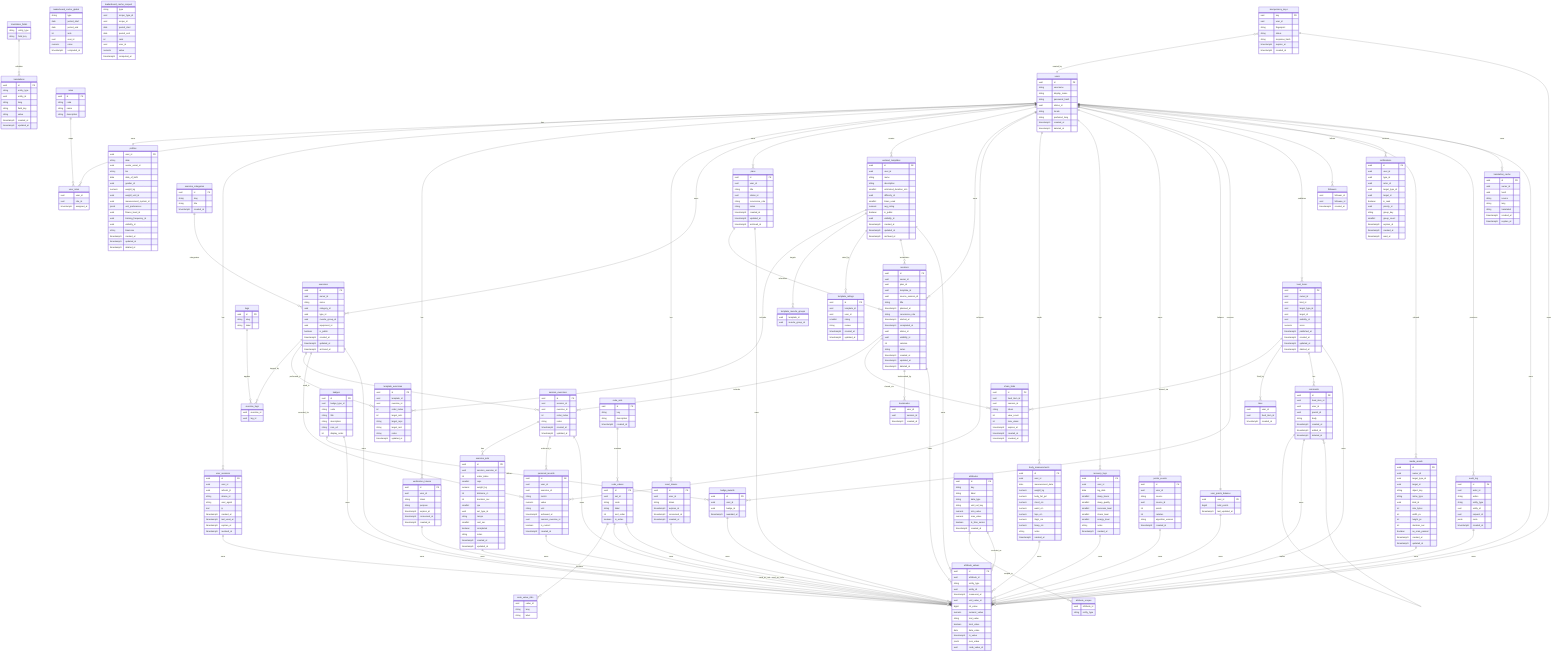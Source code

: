 erDiagram
  %% ========= Core Identity =========
  users {
    uuid id PK
    string username
    string display_name
    string password_hash
    uuid status_id
    string locale
    string preferred_lang
    timestamptz created_at
    timestamptz deleted_at
  }

  roles {
    uuid id PK
    string code
    string name
    string description
  }

  user_roles {
    uuid user_id
    uuid role_id
    timestamptz assigned_at
  }

  profiles {
    uuid user_id PK
    string alias
    uuid avatar_asset_id
    string bio
    date date_of_birth
    uuid gender_id
    numeric weight_kg
    uuid weight_unit_id
    uuid measurement_system_id
    jsonb unit_preferences
    uuid fitness_level_id
    uuid training_frequency_id
    uuid visibility_id
    string timezone
    timestamptz created_at
    timestamptz updated_at
    timestamptz deleted_at
  }

  user_sessions {
    uuid id PK
    uuid user_id
    uuid refresh_jti
    string device_id
    string user_agent
    inet ip
    timestamptz created_at
    timestamptz last_used_at
    timestamptz expires_at
    timestamptz revoked_at
  }

  verification_tokens {
    uuid id PK
    uuid user_id
    string token
    string purpose
    timestamptz expires_at
    timestamptz consumed_at
    timestamptz created_at
  }

  reset_tokens {
    uuid id PK
    uuid user_id
    string token
    timestamptz expires_at
    timestamptz consumed_at
    timestamptz created_at
  }

  %% ========= Catalog & i18n =========
  exercise_categories {
    uuid id PK
    string slug
    string title
    timestamptz created_at
  }

  exercises {
    uuid id PK
    uuid owner_id
    string name
    uuid category_id
    uuid type_id
    uuid muscle_group_id
    uuid equipment_id
    boolean is_public
    timestamptz created_at
    timestamptz updated_at
    timestamptz archived_at
  }

  tags {
    uuid id PK
    string slug
    string label
  }

  exercise_tags {
    uuid exercise_id
    uuid tag_id
  }

  translation_fields {
    string entity_type
    string field_key
  }

  translations {
    uuid id PK
    string entity_type
    uuid entity_id
    string lang
    string field_key
    string value
    timestamptz created_at
    timestamptz updated_at
  }

  translation_cache {
    uuid id PK
    uuid owner_id
    uuid hash
    string source
    string lang
    string translated
    timestamptz created_at
    timestamptz expires_at
  }

  %% ========= Planning & Templates =========
  plans {
    uuid id PK
    uuid user_id
    string title
    uuid status_id
    string recurrence_rule
    string notes
    timestamptz created_at
    timestamptz updated_at
    timestamptz archived_at
  }

  workout_templates {
    uuid id PK
    uuid user_id
    string name
    string description
    smallint estimated_duration_min
    uuid difficulty_id
    smallint times_used
    numeric avg_rating
    boolean is_public
    uuid visibility_id
    timestamptz created_at
    timestamptz updated_at
    timestamptz archived_at
  }

  template_muscle_groups {
    uuid template_id
    uuid muscle_group_id
  }

  template_exercises {
    uuid id PK
    uuid template_id
    uuid exercise_id
    int order_index
    int target_sets
    string target_reps
    string target_rest
    string notes
    timestamptz updated_at
  }

  template_ratings {
    uuid id PK
    uuid template_id
    uuid user_id
    smallint rating
    string review
    timestamptz created_at
    timestamptz updated_at
  }

  %% ========= Sessions & Logging =========
  sessions {
    uuid id PK
    uuid owner_id
    uuid plan_id
    uuid template_id
    uuid source_session_id
    string title
    timestamptz planned_at
    string recurrence_rule
    timestamptz started_at
    timestamptz completed_at
    uuid status_id
    uuid visibility_id
    int calories
    string notes
    timestamptz created_at
    timestamptz updated_at
    timestamptz deleted_at
  }

  session_exercises {
    uuid id PK
    uuid session_id
    uuid exercise_id
    int order_index
    string notes
    timestamptz created_at
    timestamptz updated_at
  }

  exercise_sets {
    uuid id PK
    uuid session_exercise_id
    int order_index
    smallint reps
    numeric weight_kg
    int distance_m
    int duration_sec
    smallint rpe
    uuid set_type_id
    string tempo
    smallint rest_sec
    boolean completed
    string notes
    timestamptz created_at
    timestamptz updated_at
  }

  %% ========= Progress & Recovery =========
  personal_records {
    uuid id PK
    uuid user_id
    uuid exercise_id
    string metric
    numeric value
    string unit
    timestamptz achieved_at
    uuid session_exercise_id
    boolean is_current
    timestamptz created_at
  }

  body_measurements {
    uuid id PK
    uuid user_id
    date measurement_date
    numeric weight_kg
    numeric body_fat_pct
    numeric chest_cm
    numeric waist_cm
    numeric hips_cm
    numeric thigh_cm
    numeric bicep_cm
    string notes
    timestamptz created_at
  }

  recovery_logs {
    uuid id PK
    uuid user_id
    date log_date
    smallint sleep_hours
    smallint sleep_quality
    smallint soreness_level
    smallint stress_level
    smallint energy_level
    string notes
    timestamptz created_at
  }

  %% ========= Gamification =========
  badges {
    uuid id PK
    uuid badge_type_id
    string code
    string title
    string description
    string icon_url
    int display_order
  }

  badge_awards {
    uuid id PK
    uuid user_id
    uuid badge_id
    timestamptz awarded_at
  }

  points_events {
    uuid id PK
    uuid user_id
    string source
    uuid source_id
    int points
    int calories
    string algorithm_version
    timestamptz created_at
  }

  user_points_balance {
    uuid user_id PK
    bigint total_points
    timestamptz last_updated_at
  }

  %% ========= Feed, Social, Media =========
  feed_items {
    uuid id PK
    uuid owner_id
    uuid kind_id
    uuid target_type_id
    uuid target_id
    uuid visibility_id
    numeric score
    timestamptz published_at
    timestamptz created_at
    timestamptz updated_at
    timestamptz deleted_at
  }

  share_links {
    uuid id PK
    uuid feed_item_id
    uuid session_id
    string token
    int view_count
    int max_views
    timestamptz expires_at
    timestamptz created_at
    timestamptz revoked_at
  }

  followers {
    uuid follower_id
    uuid followee_id
    timestamptz created_at
  }

  likes {
    uuid user_id
    uuid feed_item_id
    timestamptz created_at
  }

  bookmarks {
    uuid user_id
    uuid session_id
    timestamptz created_at
  }

  comments {
    uuid id PK
    uuid feed_item_id
    uuid user_id
    uuid parent_id
    string body
    timestamptz created_at
    timestamptz edited_at
    timestamptz deleted_at
  }

  notifications {
    uuid id PK
    uuid user_id
    uuid type_id
    uuid actor_id
    uuid target_type_id
    uuid target_id
    boolean is_read
    uuid priority_id
    string group_key
    smallint group_count
    timestamptz expires_at
    timestamptz created_at
    timestamptz read_at
  }

  leaderboard_cache_global {
    string type
    date period_start
    date period_end
    int rank
    uuid user_id
    numeric value
    timestamptz computed_at
  }

  leaderboard_cache_scoped {
    string type
    uuid scope_type_id
    uuid scope_id
    date period_start
    date period_end
    int rank
    uuid user_id
    numeric value
    timestamptz computed_at
  }

  media_assets {
    uuid id PK
    uuid owner_id
    uuid target_type_id
    uuid target_id
    string object_key
    string mime_type
    uuid kind_id
    int size_bytes
    int width_px
    int height_px
    int duration_sec
    boolean av_scan_passed
    timestamptz created_at
    timestamptz updated_at
  }

  %% ========= Ops =========
  audit_log {
    uuid id PK
    uuid actor_id
    string action
    string entity_type
    uuid entity_id
    uuid request_id
    jsonb meta
    timestamptz created_at
  }

  idempotency_keys {
    uuid key PK
    uuid user_id
    string fingerprint
    string status
    string response_hash
    timestamptz expires_at
    timestamptz created_at
  }

  %% ========= Code Sets & Attributes =========
  code_sets {
    uuid id PK
    string key
    string description
    timestamptz created_at
  }

  code_values {
    uuid id PK
    uuid set_id
    string code
    string label
    int sort_order
    boolean is_active
  }

  code_value_i18n {
    uuid value_id
    string lang
    string label
  }

  attributes {
    uuid id PK
    string key
    string label
    string data_type
    string unit_set_key
    numeric min_value
    numeric max_value
    boolean is_time_series
    timestamptz created_at
  }

  attribute_scopes {
    uuid attribute_id
    string entity_type
  }

  attribute_values {
    uuid id PK
    uuid attribute_id
    string entity_type
    uuid entity_id
    timestamptz measured_at
    uuid unit_value_id
    bigint int_value
    numeric numeric_value
    string text_value
    boolean bool_value
    date date_value
    timestamptz ts_value
    jsonb json_value
    uuid code_value_id
  }

  %% ========= Relationships =========
  users ||--o{ user_roles : has
  roles ||--o{ user_roles : maps

  users ||--|| profiles : owns
  users ||--o{ user_sessions : has
  users ||--o{ verification_tokens : has
  users ||--o{ reset_tokens : has

  users ||--o{ exercises : owns
  exercise_categories ||--o{ exercises : categorizes
  exercises ||--o{ exercise_tags : tagged_by
  tags ||--o{ exercise_tags : applies

  users ||--o{ plans : owns
  users ||--o{ workout_templates : creates
  workout_templates ||--o{ template_exercises : includes
  workout_templates ||--o{ template_muscle_groups : targets
  workout_templates ||--o{ template_ratings : rated_by
  exercises ||--o{ template_exercises : used_in

  plans ||--o{ sessions : schedules
  workout_templates ||--o{ sessions : instantiates
  users ||--o{ sessions : owns
  sessions ||--o{ session_exercises : includes
  session_exercises ||--o{ exercise_sets : has
  exercises ||--o{ session_exercises : performed_in

  users ||--o{ personal_records : achieves
  exercises ||--o{ personal_records : recorded_for
  session_exercises ||--o{ personal_records : achieved_in

  users ||--o{ body_measurements : tracks
  users ||--o{ recovery_logs : logs

  users ||--o{ points_events : earns
  users ||--|| user_points_balance : balance
  badges ||--o{ badge_awards : defines
  users ||--o{ badge_awards : receives

  users ||--o{ feed_items : publishes
  feed_items ||--o{ share_links : shared_via
  sessions ||--o{ share_links : shared_via
  users ||--o{ followers : follows
  feed_items ||--o{ likes : liked_by
  sessions ||--o{ bookmarks : bookmarked_by
  feed_items ||--o{ comments : has
  comments ||--o{ comments : replies
  users ||--o{ notifications : receives

  users ||--o{ media_assets : uploads

  users ||--o{ audit_log : produces
  idempotency_keys }o--|| users : created_by

  users ||--o{ translation_cache : owns
  translation_fields ||--o{ translations : validates

  code_sets ||--o{ code_values : contains
  code_values ||--o{ code_value_i18n : localizes

  attributes ||--o{ attribute_scopes : scoped_to
  attributes ||--o{ attribute_values : recorded_as
  code_values ||--o{ attribute_values : used_as_unit
  code_values ||--o{ attribute_values : used_as_code
  users ||--o{ attribute_values : owns
  sessions ||--o{ attribute_values : owns
  exercises ||--o{ attribute_values : owns
  workout_templates ||--o{ attribute_values : owns
  plans ||--o{ attribute_values : owns
  session_exercises ||--o{ attribute_values : owns
  exercise_sets ||--o{ attribute_values : owns
  body_measurements ||--o{ attribute_values : owns
  recovery_logs ||--o{ attribute_values : owns
  personal_records ||--o{ attribute_values : owns
  feed_items ||--o{ attribute_values : owns
  comments ||--o{ attribute_values : owns
  badges ||--o{ attribute_values : owns
  badge_awards ||--o{ attribute_values : owns
  points_events ||--o{ attribute_values : owns
  user_points_balance ||--o{ attribute_values : owns
  media_assets ||--o{ attribute_values : owns
  audit_log ||--o{ attribute_values : owns
  idempotency_keys ||--o{ attribute_values : owns
  verification_tokens ||--o{ attribute_values : owns
  reset_tokens ||--o{ attribute_values : owns
  user_sessions ||--o{ attribute_values : owns